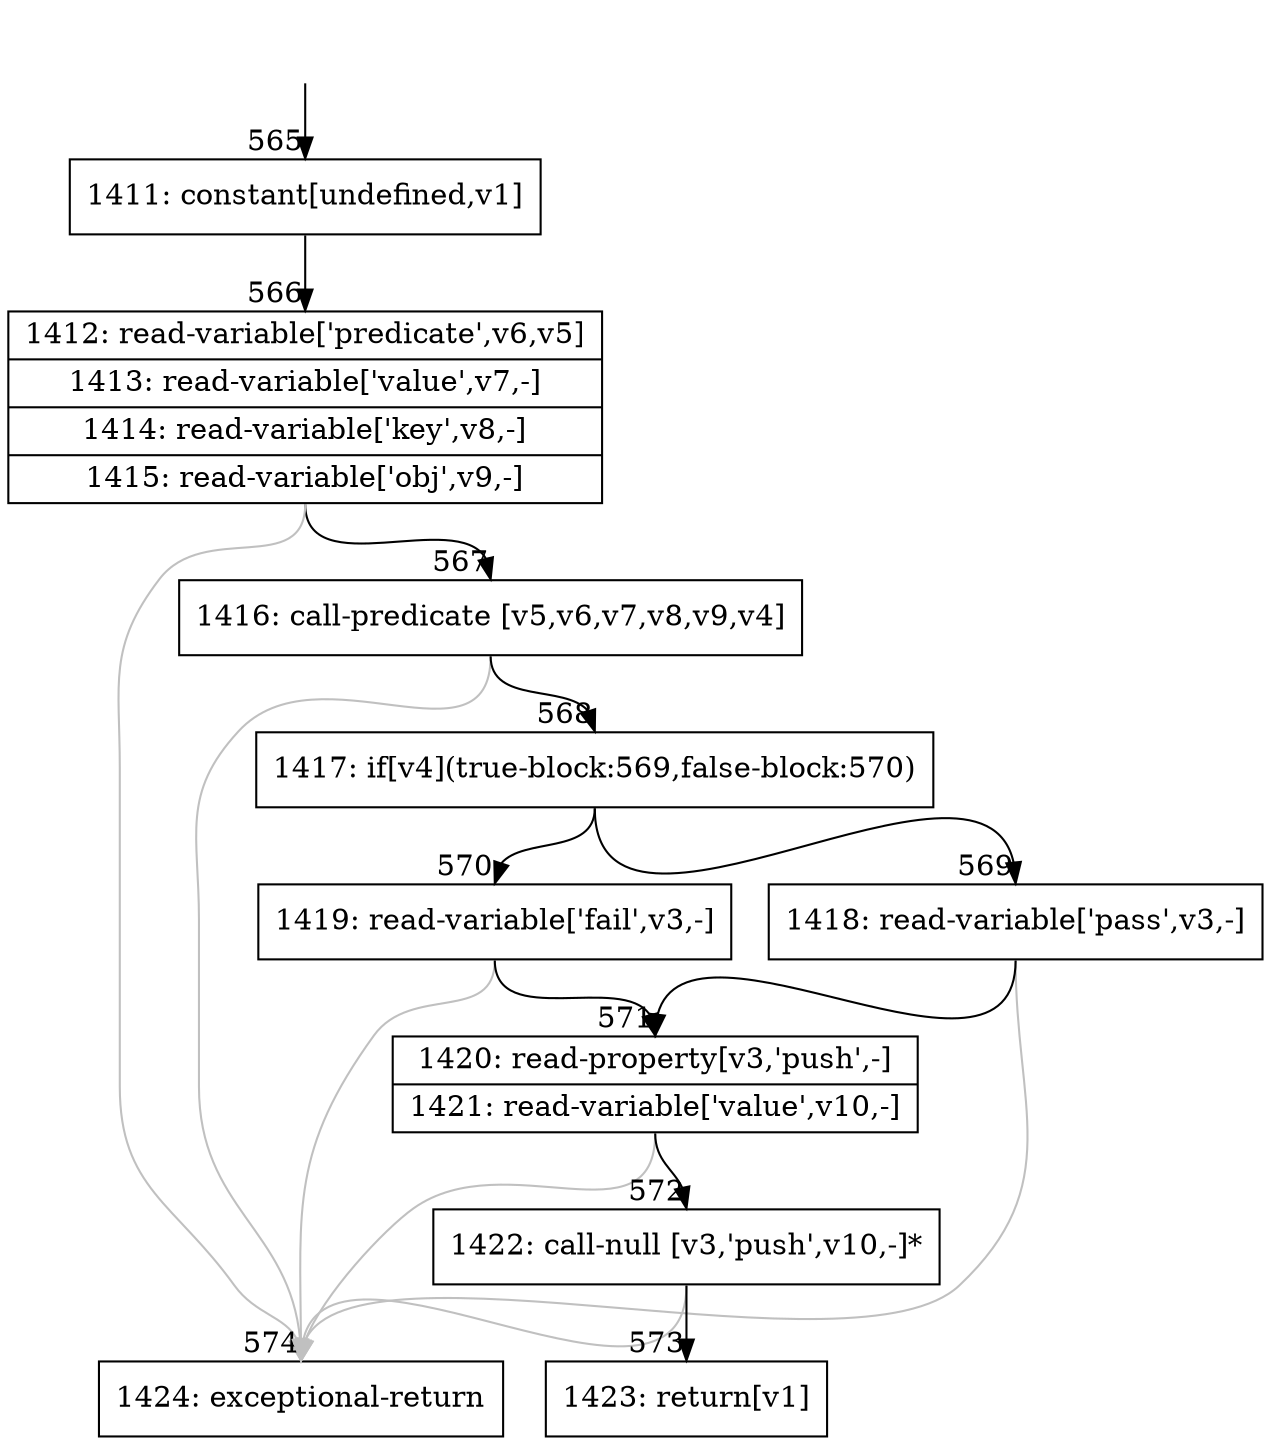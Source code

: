 digraph {
rankdir="TD"
BB_entry53[shape=none,label=""];
BB_entry53 -> BB565 [tailport=s, headport=n, headlabel="    565"]
BB565 [shape=record label="{1411: constant[undefined,v1]}" ] 
BB565 -> BB566 [tailport=s, headport=n, headlabel="      566"]
BB566 [shape=record label="{1412: read-variable['predicate',v6,v5]|1413: read-variable['value',v7,-]|1414: read-variable['key',v8,-]|1415: read-variable['obj',v9,-]}" ] 
BB566 -> BB567 [tailport=s, headport=n, headlabel="      567"]
BB566 -> BB574 [tailport=s, headport=n, color=gray, headlabel="      574"]
BB567 [shape=record label="{1416: call-predicate [v5,v6,v7,v8,v9,v4]}" ] 
BB567 -> BB568 [tailport=s, headport=n, headlabel="      568"]
BB567 -> BB574 [tailport=s, headport=n, color=gray]
BB568 [shape=record label="{1417: if[v4](true-block:569,false-block:570)}" ] 
BB568 -> BB569 [tailport=s, headport=n, headlabel="      569"]
BB568 -> BB570 [tailport=s, headport=n, headlabel="      570"]
BB569 [shape=record label="{1418: read-variable['pass',v3,-]}" ] 
BB569 -> BB571 [tailport=s, headport=n, headlabel="      571"]
BB569 -> BB574 [tailport=s, headport=n, color=gray]
BB570 [shape=record label="{1419: read-variable['fail',v3,-]}" ] 
BB570 -> BB571 [tailport=s, headport=n]
BB570 -> BB574 [tailport=s, headport=n, color=gray]
BB571 [shape=record label="{1420: read-property[v3,'push',-]|1421: read-variable['value',v10,-]}" ] 
BB571 -> BB572 [tailport=s, headport=n, headlabel="      572"]
BB571 -> BB574 [tailport=s, headport=n, color=gray]
BB572 [shape=record label="{1422: call-null [v3,'push',v10,-]*}" ] 
BB572 -> BB573 [tailport=s, headport=n, headlabel="      573"]
BB572 -> BB574 [tailport=s, headport=n, color=gray]
BB573 [shape=record label="{1423: return[v1]}" ] 
BB574 [shape=record label="{1424: exceptional-return}" ] 
//#$~ 445
}
